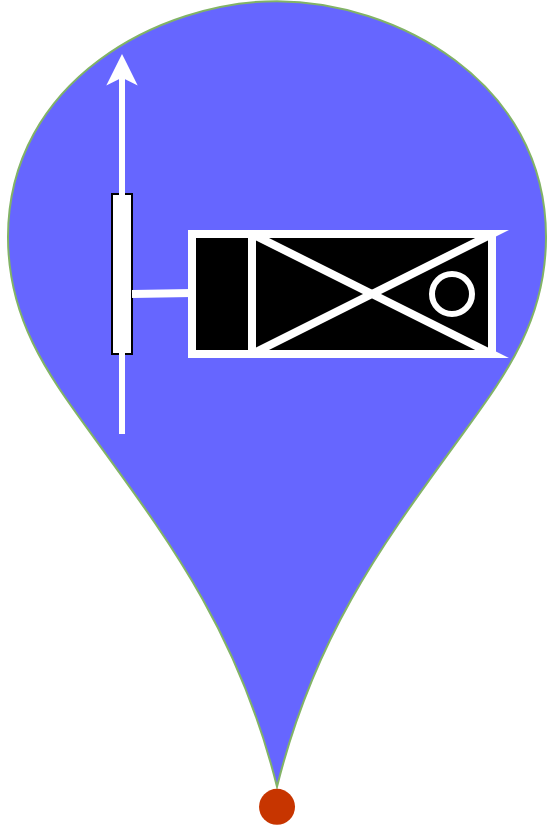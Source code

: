 <mxfile version="24.6.4" type="github">
  <diagram name="Page-1" id="eovN-4z9HB7-FLf9IqhV">
    <mxGraphModel dx="794" dy="428" grid="1" gridSize="10" guides="1" tooltips="1" connect="1" arrows="1" fold="1" page="1" pageScale="1" pageWidth="850" pageHeight="1100" math="0" shadow="0">
      <root>
        <mxCell id="0" />
        <mxCell id="1" parent="0" />
        <mxCell id="LxRtRh2ZlBeRw3DF-ybX-2" value="" style="html=1;outlineConnect=0;whiteSpace=wrap;shape=mxgraph.archimate3.locationIcon;fillColor=#6666FF;aspect=fixed;strokeColor=#82b366;gradientColor=none;" parent="1" vertex="1">
          <mxGeometry x="425" y="23.57" width="275.01" height="392.86" as="geometry" />
        </mxCell>
        <mxCell id="fmWiyUDYH5ZEofo7Le9D-2" value="" style="shape=waypoint;sketch=0;size=6;pointerEvents=1;points=[];fillColor=#D91212;resizable=0;rotatable=0;perimeter=centerPerimeter;snapToPoint=1;strokeWidth=7;strokeColor=#C73500;fontColor=#000000;fillStyle=auto;" parent="1" vertex="1">
          <mxGeometry x="552.51" y="416.43" width="20" height="20" as="geometry" />
        </mxCell>
        <mxCell id="f3VMnWUovmfdOUER3w3I-3" value="" style="rounded=0;whiteSpace=wrap;html=1;fillColor=#000000;strokeColor=#FFFFFF;strokeWidth=4;" vertex="1" parent="1">
          <mxGeometry x="550" y="140" width="120" height="60" as="geometry" />
        </mxCell>
        <mxCell id="f3VMnWUovmfdOUER3w3I-4" value="" style="shape=collate;whiteSpace=wrap;html=1;fillColor=#000000;strokeColor=#FFFFFF;strokeWidth=4;" vertex="1" parent="1">
          <mxGeometry x="550" y="140" width="120" height="60" as="geometry" />
        </mxCell>
        <mxCell id="f3VMnWUovmfdOUER3w3I-5" value="" style="ellipse;whiteSpace=wrap;html=1;aspect=fixed;strokeColor=#FFFFFF;fillColor=#000000;strokeWidth=3;" vertex="1" parent="1">
          <mxGeometry x="640" y="160" width="20" height="20" as="geometry" />
        </mxCell>
        <mxCell id="f3VMnWUovmfdOUER3w3I-6" value="" style="html=1;points=[[0,0,0,0,5],[0,1,0,0,-5],[1,0,0,0,5],[1,1,0,0,-5]];perimeter=orthogonalPerimeter;outlineConnect=0;targetShapes=umlLifeline;portConstraint=eastwest;newEdgeStyle={&quot;curved&quot;:0,&quot;rounded&quot;:0};" vertex="1" parent="1">
          <mxGeometry x="480" y="120" width="10" height="80" as="geometry" />
        </mxCell>
        <mxCell id="f3VMnWUovmfdOUER3w3I-7" value="" style="endArrow=classic;html=1;rounded=0;strokeColor=#FFFFFF;strokeWidth=3;" edge="1" parent="1">
          <mxGeometry width="50" height="50" relative="1" as="geometry">
            <mxPoint x="485" y="240" as="sourcePoint" />
            <mxPoint x="485" y="50" as="targetPoint" />
          </mxGeometry>
        </mxCell>
        <mxCell id="f3VMnWUovmfdOUER3w3I-12" value="" style="rounded=0;whiteSpace=wrap;html=1;direction=south;fillColor=#000000;strokeColor=#FFFFFF;strokeWidth=4;" vertex="1" parent="1">
          <mxGeometry x="520" y="140" width="30" height="60" as="geometry" />
        </mxCell>
        <mxCell id="f3VMnWUovmfdOUER3w3I-13" value="" style="endArrow=none;html=1;rounded=0;strokeColor=#FFFFFF;strokeWidth=4;" edge="1" parent="1">
          <mxGeometry width="50" height="50" relative="1" as="geometry">
            <mxPoint x="490" y="170" as="sourcePoint" />
            <mxPoint x="520" y="169.5" as="targetPoint" />
          </mxGeometry>
        </mxCell>
      </root>
    </mxGraphModel>
  </diagram>
</mxfile>
